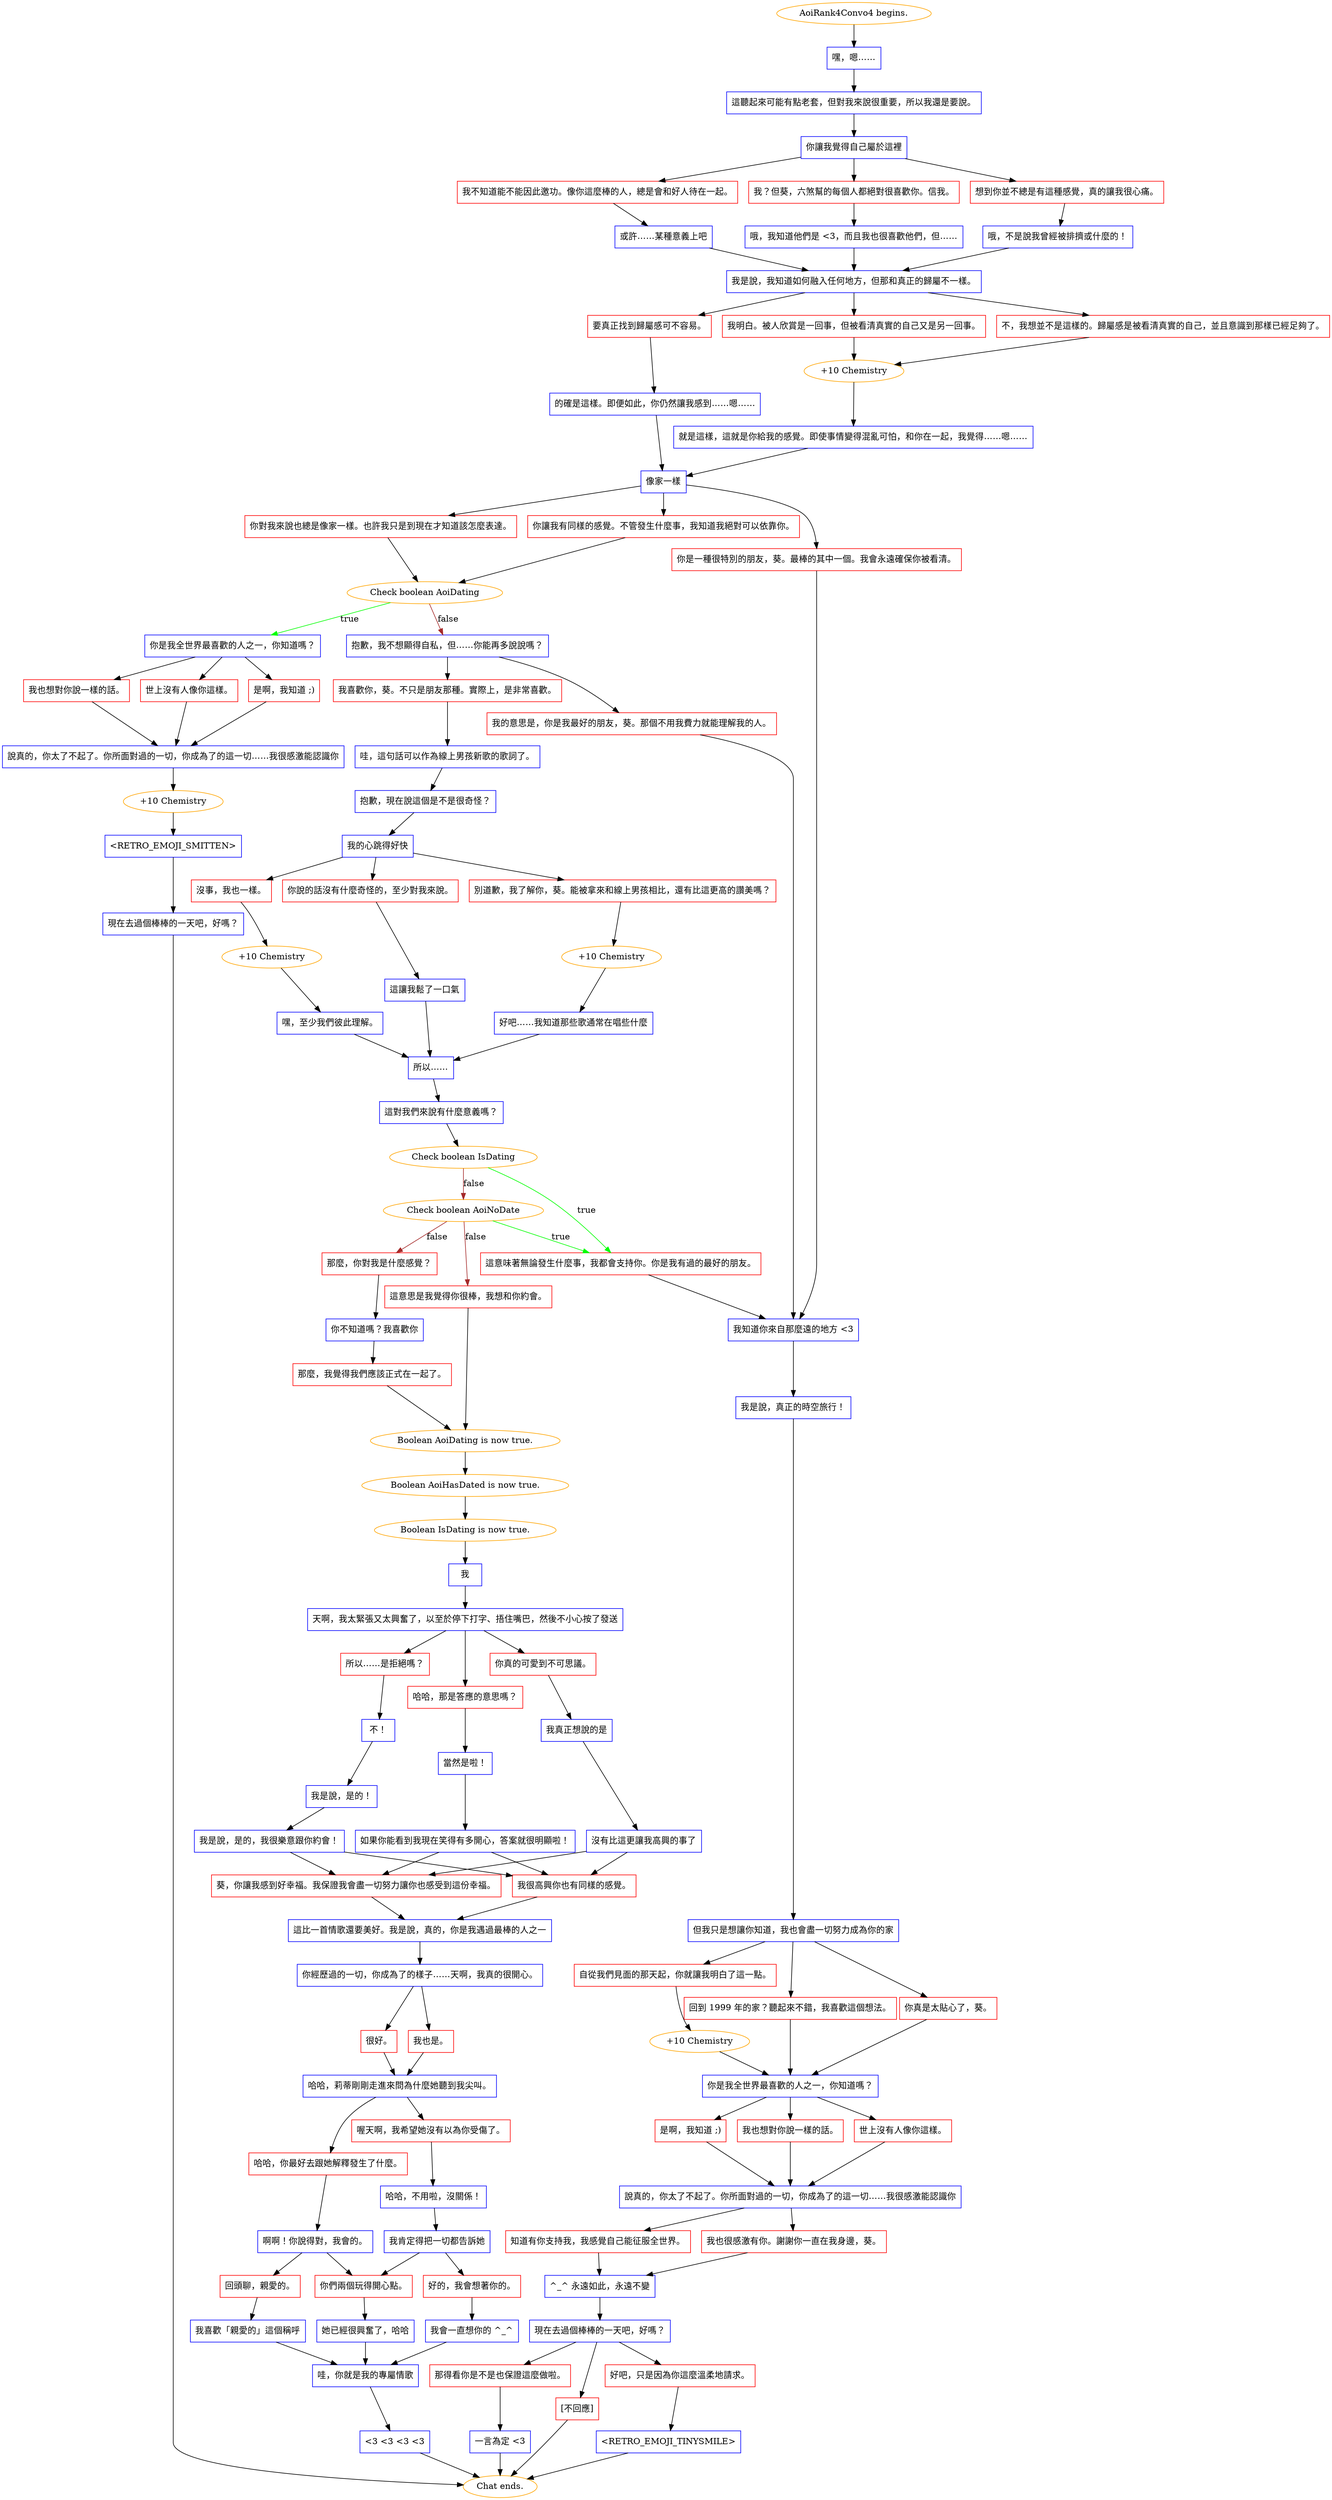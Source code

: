 digraph {
	"AoiRank4Convo4 begins." [color=orange];
		"AoiRank4Convo4 begins." -> j1061775768;
	j1061775768 [label="嘿，嗯……",shape=box,color=blue];
		j1061775768 -> j4016250283;
	j4016250283 [label="這聽起來可能有點老套，但對我來說很重要，所以我還是要說。",shape=box,color=blue];
		j4016250283 -> j1597803389;
	j1597803389 [label="你讓我覺得自己屬於這裡",shape=box,color=blue];
		j1597803389 -> j332805206;
		j1597803389 -> j4247863137;
		j1597803389 -> j1423334777;
	j332805206 [label="我不知道能不能因此邀功。像你這麼棒的人，總是會和好人待在一起。",shape=box,color=red];
		j332805206 -> j582322576;
	j4247863137 [label="我？但葵，六煞幫的每個人都絕對很喜歡你。信我。",shape=box,color=red];
		j4247863137 -> j2781840211;
	j1423334777 [label="想到你並不總是有這種感覺，真的讓我很心痛。",shape=box,color=red];
		j1423334777 -> j2814983704;
	j582322576 [label="或許……某種意義上吧",shape=box,color=blue];
		j582322576 -> j3370802519;
	j2781840211 [label="哦，我知道他們是 <3，而且我也很喜歡他們，但……",shape=box,color=blue];
		j2781840211 -> j3370802519;
	j2814983704 [label="哦，不是說我曾經被排擠或什麼的！",shape=box,color=blue];
		j2814983704 -> j3370802519;
	j3370802519 [label="我是說，我知道如何融入任何地方，但那和真正的歸屬不一樣。",shape=box,color=blue];
		j3370802519 -> j916412977;
		j3370802519 -> j898739493;
		j3370802519 -> j988990882;
	j916412977 [label="我明白。被人欣賞是一回事，但被看清真實的自己又是另一回事。",shape=box,color=red];
		j916412977 -> j4181149298;
	j898739493 [label="不，我想並不是這樣的。歸屬感是被看清真實的自己，並且意識到那樣已經足夠了。",shape=box,color=red];
		j898739493 -> j4181149298;
	j988990882 [label="要真正找到歸屬感可不容易。",shape=box,color=red];
		j988990882 -> j3462976354;
	j4181149298 [label="+10 Chemistry",color=orange];
		j4181149298 -> j1798781145;
	j3462976354 [label="的確是這樣。即便如此，你仍然讓我感到……嗯……",shape=box,color=blue];
		j3462976354 -> j695996981;
	j1798781145 [label="就是這樣，這就是你給我的感覺。即使事情變得混亂可怕，和你在一起，我覺得……嗯……",shape=box,color=blue];
		j1798781145 -> j695996981;
	j695996981 [label="像家一樣",shape=box,color=blue];
		j695996981 -> j893423578;
		j695996981 -> j1730787263;
		j695996981 -> j2293613316;
	j893423578 [label="你對我來說也總是像家一樣。也許我只是到現在才知道該怎麼表達。",shape=box,color=red];
		j893423578 -> j3623430327;
	j1730787263 [label="你讓我有同樣的感覺。不管發生什麼事，我知道我絕對可以依靠你。",shape=box,color=red];
		j1730787263 -> j3623430327;
	j2293613316 [label="你是一種很特別的朋友，葵。最棒的其中一個。我會永遠確保你被看清。",shape=box,color=red];
		j2293613316 -> j2278099707;
	j3623430327 [label="Check boolean AoiDating",color=orange];
		j3623430327 -> j609524590 [label=true,color=green];
		j3623430327 -> j3915205988 [label=false,color=brown];
	j2278099707 [label="我知道你來自那麼遠的地方 <3",shape=box,color=blue];
		j2278099707 -> j415799490;
	j609524590 [label="你是我全世界最喜歡的人之一，你知道嗎？",shape=box,color=blue];
		j609524590 -> j2221620373;
		j609524590 -> j48255255;
		j609524590 -> j1955061783;
	j3915205988 [label="抱歉，我不想顯得自私，但……你能再多說說嗎？",shape=box,color=blue];
		j3915205988 -> j2589727506;
		j3915205988 -> j126520040;
	j415799490 [label="我是說，真正的時空旅行！",shape=box,color=blue];
		j415799490 -> j4044281152;
	j2221620373 [label="我也想對你說一樣的話。",shape=box,color=red];
		j2221620373 -> j237114881;
	j48255255 [label="世上沒有人像你這樣。",shape=box,color=red];
		j48255255 -> j237114881;
	j1955061783 [label="是啊，我知道 ;)",shape=box,color=red];
		j1955061783 -> j237114881;
	j2589727506 [label="我喜歡你，葵。不只是朋友那種。實際上，是非常喜歡。",shape=box,color=red];
		j2589727506 -> j1881132445;
	j126520040 [label="我的意思是，你是我最好的朋友，葵。那個不用我費力就能理解我的人。",shape=box,color=red];
		j126520040 -> j2278099707;
	j4044281152 [label="但我只是想讓你知道，我也會盡一切努力成為你的家",shape=box,color=blue];
		j4044281152 -> j3817396104;
		j4044281152 -> j651667820;
		j4044281152 -> j671199752;
	j237114881 [label="說真的，你太了不起了。你所面對過的一切，你成為了的這一切……我很感激能認識你",shape=box,color=blue];
		j237114881 -> j1945549379;
	j1881132445 [label="哇，這句話可以作為線上男孩新歌的歌詞了。",shape=box,color=blue];
		j1881132445 -> j663778089;
	j3817396104 [label="自從我們見面的那天起，你就讓我明白了這一點。",shape=box,color=red];
		j3817396104 -> j3066479731;
	j651667820 [label="回到 1999 年的家？聽起來不錯，我喜歡這個想法。",shape=box,color=red];
		j651667820 -> j1345176591;
	j671199752 [label="你真是太貼心了，葵。",shape=box,color=red];
		j671199752 -> j1345176591;
	j1945549379 [label="+10 Chemistry",color=orange];
		j1945549379 -> j1216104932;
	j663778089 [label="抱歉，現在說這個是不是很奇怪？",shape=box,color=blue];
		j663778089 -> j3246298816;
	j3066479731 [label="+10 Chemistry",color=orange];
		j3066479731 -> j1345176591;
	j1345176591 [label="你是我全世界最喜歡的人之一，你知道嗎？",shape=box,color=blue];
		j1345176591 -> j1019228139;
		j1345176591 -> j2363101967;
		j1345176591 -> j3893954566;
	j1216104932 [label="<RETRO_EMOJI_SMITTEN>",shape=box,color=blue];
		j1216104932 -> j1981192232;
	j3246298816 [label="我的心跳得好快",shape=box,color=blue];
		j3246298816 -> j913103649;
		j3246298816 -> j2352213920;
		j3246298816 -> j439089506;
	j1019228139 [label="我也想對你說一樣的話。",shape=box,color=red];
		j1019228139 -> j2119248807;
	j2363101967 [label="世上沒有人像你這樣。",shape=box,color=red];
		j2363101967 -> j2119248807;
	j3893954566 [label="是啊，我知道 ;)",shape=box,color=red];
		j3893954566 -> j2119248807;
	j1981192232 [label="現在去過個棒棒的一天吧，好嗎？",shape=box,color=blue];
		j1981192232 -> "Chat ends.";
	j913103649 [label="別道歉，我了解你，葵。能被拿來和線上男孩相比，還有比這更高的讚美嗎？",shape=box,color=red];
		j913103649 -> j3885196307;
	j2352213920 [label="沒事，我也一樣。",shape=box,color=red];
		j2352213920 -> j3411122795;
	j439089506 [label="你說的話沒有什麼奇怪的，至少對我來說。",shape=box,color=red];
		j439089506 -> j2088598653;
	j2119248807 [label="說真的，你太了不起了。你所面對過的一切，你成為了的這一切……我很感激能認識你",shape=box,color=blue];
		j2119248807 -> j3469493669;
		j2119248807 -> j1871491859;
	"Chat ends." [color=orange];
	j3885196307 [label="+10 Chemistry",color=orange];
		j3885196307 -> j3354573649;
	j3411122795 [label="+10 Chemistry",color=orange];
		j3411122795 -> j2766449301;
	j2088598653 [label="這讓我鬆了一口氣",shape=box,color=blue];
		j2088598653 -> j615549585;
	j3469493669 [label="知道有你支持我，我感覺自己能征服全世界。",shape=box,color=red];
		j3469493669 -> j1303862048;
	j1871491859 [label="我也很感激有你。謝謝你一直在我身邊，葵。",shape=box,color=red];
		j1871491859 -> j1303862048;
	j3354573649 [label="好吧……我知道那些歌通常在唱些什麼",shape=box,color=blue];
		j3354573649 -> j615549585;
	j2766449301 [label="嘿，至少我們彼此理解。",shape=box,color=blue];
		j2766449301 -> j615549585;
	j615549585 [label="所以……",shape=box,color=blue];
		j615549585 -> j3296674616;
	j1303862048 [label="^_^ 永遠如此，永遠不變",shape=box,color=blue];
		j1303862048 -> j3590545223;
	j3296674616 [label="這對我們來說有什麼意義嗎？",shape=box,color=blue];
		j3296674616 -> j1568675080;
	j3590545223 [label="現在去過個棒棒的一天吧，好嗎？",shape=box,color=blue];
		j3590545223 -> j867604193;
		j3590545223 -> j1917393892;
		j3590545223 -> j3233129582;
	j1568675080 [label="Check boolean IsDating",color=orange];
		j1568675080 -> j616994047 [label=true,color=green];
		j1568675080 -> j1069024573 [label=false,color=brown];
	j867604193 [label="好吧，只是因為你這麼溫柔地請求。",shape=box,color=red];
		j867604193 -> j3029731251;
	j1917393892 [label="那得看你是不是也保證這麼做啦。",shape=box,color=red];
		j1917393892 -> j1705580759;
	j3233129582 [label="[不回應]",shape=box,color=red];
		j3233129582 -> "Chat ends.";
	j616994047 [label="這意味著無論發生什麼事，我都會支持你。你是我有過的最好的朋友。",shape=box,color=red];
		j616994047 -> j2278099707;
	j1069024573 [label="Check boolean AoiNoDate",color=orange];
		j1069024573 -> j616994047 [label=true,color=green];
		j1069024573 -> j3370399993 [label=false,color=brown];
		j1069024573 -> j3521001971 [label=false,color=brown];
	j3029731251 [label="<RETRO_EMOJI_TINYSMILE>",shape=box,color=blue];
		j3029731251 -> "Chat ends.";
	j1705580759 [label="一言為定 <3",shape=box,color=blue];
		j1705580759 -> "Chat ends.";
	j3370399993 [label="這意思是我覺得你很棒，我想和你約會。",shape=box,color=red];
		j3370399993 -> j826336386;
	j3521001971 [label="那麼，你對我是什麼感覺？",shape=box,color=red];
		j3521001971 -> j3921689920;
	j826336386 [label="Boolean AoiDating is now true.",color=orange];
		j826336386 -> j1122375706;
	j3921689920 [label="你不知道嗎？我喜歡你",shape=box,color=blue];
		j3921689920 -> j1277462033;
	j1122375706 [label="Boolean AoiHasDated is now true.",color=orange];
		j1122375706 -> j1190526564;
	j1277462033 [label="那麼，我覺得我們應該正式在一起了。",shape=box,color=red];
		j1277462033 -> j826336386;
	j1190526564 [label="Boolean IsDating is now true.",color=orange];
		j1190526564 -> j3207877405;
	j3207877405 [label="我",shape=box,color=blue];
		j3207877405 -> j2569391435;
	j2569391435 [label="天啊，我太緊張又太興奮了，以至於停下打字、捂住嘴巴，然後不小心按了發送",shape=box,color=blue];
		j2569391435 -> j3145610291;
		j2569391435 -> j1386776077;
		j2569391435 -> j2300571004;
	j3145610291 [label="哈哈，那是答應的意思嗎？",shape=box,color=red];
		j3145610291 -> j1191149968;
	j1386776077 [label="你真的可愛到不可思議。",shape=box,color=red];
		j1386776077 -> j923395528;
	j2300571004 [label="所以……是拒絕嗎？",shape=box,color=red];
		j2300571004 -> j3564691327;
	j1191149968 [label="當然是啦！",shape=box,color=blue];
		j1191149968 -> j2756656472;
	j923395528 [label="我真正想說的是",shape=box,color=blue];
		j923395528 -> j1388669037;
	j3564691327 [label="不！",shape=box,color=blue];
		j3564691327 -> j1294637230;
	j2756656472 [label="如果你能看到我現在笑得有多開心，答案就很明顯啦！",shape=box,color=blue];
		j2756656472 -> j123379779;
		j2756656472 -> j2056909650;
	j1388669037 [label="沒有比這更讓我高興的事了",shape=box,color=blue];
		j1388669037 -> j123379779;
		j1388669037 -> j2056909650;
	j1294637230 [label="我是說，是的！",shape=box,color=blue];
		j1294637230 -> j3334817460;
	j123379779 [label="我很高興你也有同樣的感覺。",shape=box,color=red];
		j123379779 -> j2899143434;
	j2056909650 [label="葵，你讓我感到好幸福。我保證我會盡一切努力讓你也感受到這份幸福。",shape=box,color=red];
		j2056909650 -> j2899143434;
	j3334817460 [label="我是說，是的，我很樂意跟你約會！",shape=box,color=blue];
		j3334817460 -> j123379779;
		j3334817460 -> j2056909650;
	j2899143434 [label="這比一首情歌還要美好。我是說，真的，你是我遇過最棒的人之一",shape=box,color=blue];
		j2899143434 -> j328977130;
	j328977130 [label="你經歷過的一切，你成為了的樣子……天啊，我真的很開心。",shape=box,color=blue];
		j328977130 -> j1137058666;
		j328977130 -> j3099926526;
	j1137058666 [label="很好。",shape=box,color=red];
		j1137058666 -> j2443990123;
	j3099926526 [label="我也是。",shape=box,color=red];
		j3099926526 -> j2443990123;
	j2443990123 [label="哈哈，莉蒂剛剛走進來問為什麼她聽到我尖叫。",shape=box,color=blue];
		j2443990123 -> j2057548108;
		j2443990123 -> j122546411;
	j2057548108 [label="喔天啊，我希望她沒有以為你受傷了。",shape=box,color=red];
		j2057548108 -> j651800045;
	j122546411 [label="哈哈，你最好去跟她解釋發生了什麼。",shape=box,color=red];
		j122546411 -> j823261239;
	j651800045 [label="哈哈，不用啦，沒關係！",shape=box,color=blue];
		j651800045 -> j63023594;
	j823261239 [label="啊啊！你說得對，我會的。",shape=box,color=blue];
		j823261239 -> j1779140667;
		j823261239 -> j2349721797;
	j63023594 [label="我肯定得把一切都告訴她",shape=box,color=blue];
		j63023594 -> j1779140667;
		j63023594 -> j1647424065;
	j1779140667 [label="你們兩個玩得開心點。",shape=box,color=red];
		j1779140667 -> j307235487;
	j2349721797 [label="回頭聊，親愛的。",shape=box,color=red];
		j2349721797 -> j3309321814;
	j1647424065 [label="好的，我會想著你的。",shape=box,color=red];
		j1647424065 -> j2582631352;
	j307235487 [label="她已經很興奮了，哈哈",shape=box,color=blue];
		j307235487 -> j2945800077;
	j3309321814 [label="我喜歡「親愛的」這個稱呼",shape=box,color=blue];
		j3309321814 -> j2945800077;
	j2582631352 [label="我會一直想你的 ^_^",shape=box,color=blue];
		j2582631352 -> j2945800077;
	j2945800077 [label="哇，你就是我的專屬情歌",shape=box,color=blue];
		j2945800077 -> j2074037111;
	j2074037111 [label="<3 <3 <3 <3",shape=box,color=blue];
		j2074037111 -> "Chat ends.";
}